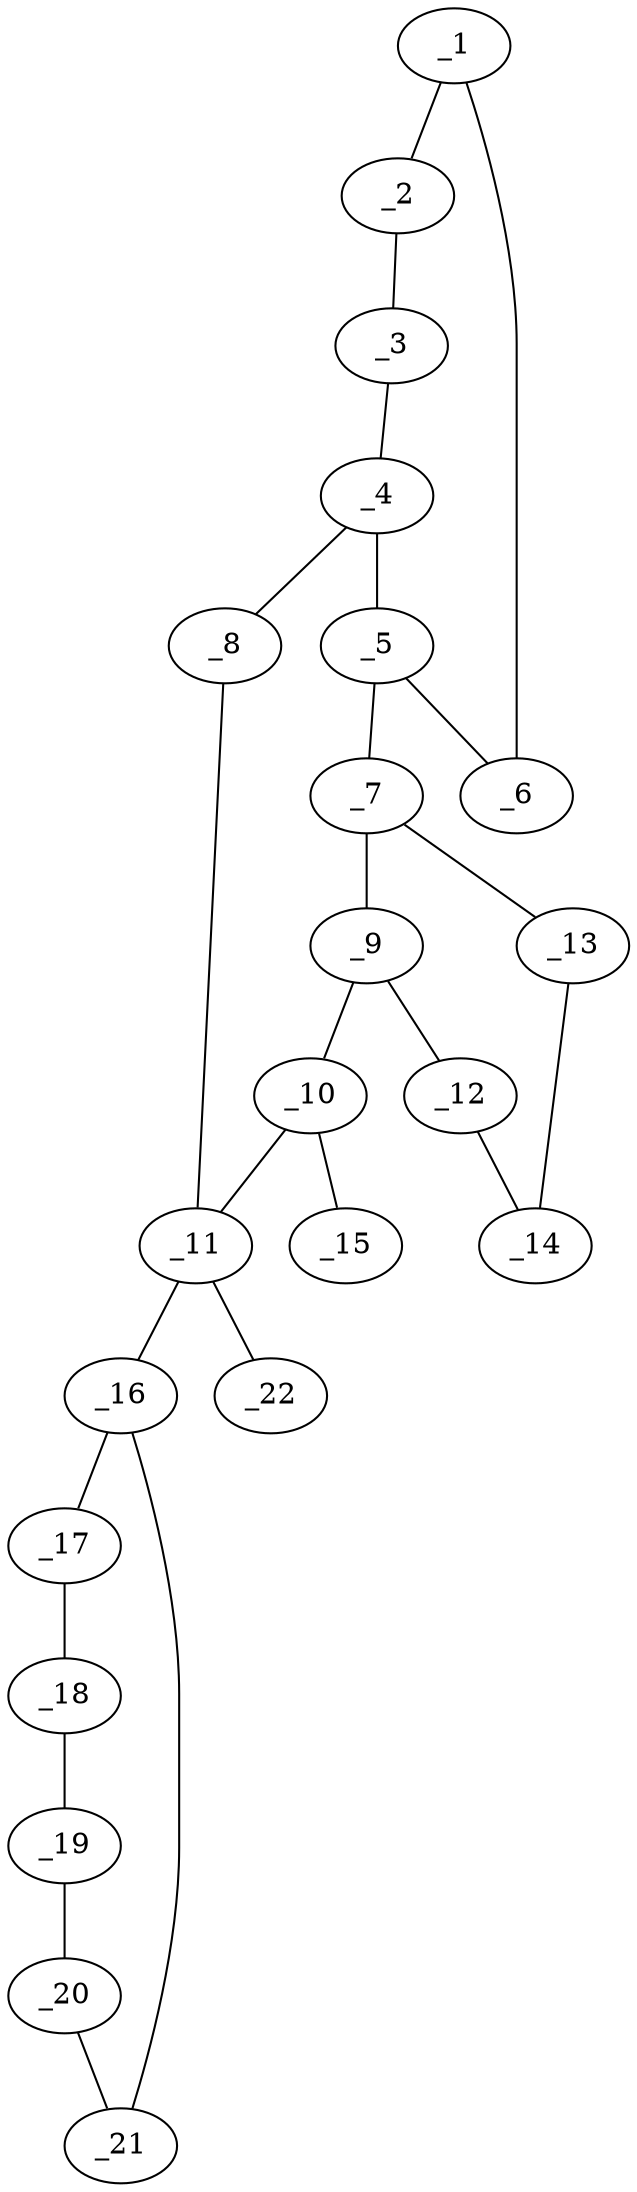 graph molid675282 {
	_1	 [charge=0,
		chem=1,
		symbol="C  ",
		x="2.2225",
		y="-1.58"];
	_2	 [charge=0,
		chem=1,
		symbol="C  ",
		x=2,
		y="-0.6051"];
	_1 -- _2	 [valence=1];
	_6	 [charge=0,
		chem=1,
		symbol="C  ",
		x="3.1781",
		y="-1.8748"];
	_1 -- _6	 [valence=2];
	_3	 [charge=0,
		chem=1,
		symbol="C  ",
		x="2.733",
		y="0.0751"];
	_2 -- _3	 [valence=2];
	_4	 [charge=0,
		chem=1,
		symbol="C  ",
		x="3.6886",
		y="-0.2197"];
	_3 -- _4	 [valence=1];
	_5	 [charge=0,
		chem=1,
		symbol="C  ",
		x="3.9111",
		y="-1.1946"];
	_4 -- _5	 [valence=2];
	_8	 [charge=0,
		chem=2,
		symbol="O  ",
		x="4.3121",
		y="0.5622"];
	_4 -- _8	 [valence=1];
	_5 -- _6	 [valence=1];
	_7	 [charge=0,
		chem=4,
		symbol="N  ",
		x="4.8121",
		y="-1.6285"];
	_5 -- _7	 [valence=1];
	_9	 [charge=0,
		chem=1,
		symbol="C  ",
		x="5.7131",
		y="-1.1946"];
	_7 -- _9	 [valence=1];
	_13	 [charge=0,
		chem=1,
		symbol="C  ",
		x="4.9464",
		y="-2.6194"];
	_7 -- _13	 [valence=1];
	_11	 [charge=0,
		chem=1,
		symbol="C  ",
		x="5.3121",
		y="0.5622"];
	_8 -- _11	 [valence=1];
	_10	 [charge=0,
		chem=1,
		symbol="C  ",
		x="5.9356",
		y="-0.2197"];
	_9 -- _10	 [valence=1];
	_12	 [charge=0,
		chem=1,
		symbol="C  ",
		x="6.4042",
		y="-1.9174"];
	_9 -- _12	 [valence=2];
	_10 -- _11	 [valence=1];
	_15	 [charge=0,
		chem=2,
		symbol="O  ",
		x="6.9105",
		y="0.0029"];
	_10 -- _15	 [valence=2];
	_16	 [charge=0,
		chem=1,
		symbol="C  ",
		x="6.0939",
		y="1.1857"];
	_11 -- _16	 [valence=1];
	_22	 [charge=0,
		chem=1,
		symbol="C  ",
		x="5.3121",
		y="1.5622"];
	_11 -- _22	 [valence=1];
	_14	 [charge=0,
		chem=1,
		symbol="C  ",
		x="5.9303",
		y="-2.798"];
	_12 -- _14	 [valence=1];
	_13 -- _14	 [valence=2];
	_17	 [charge=0,
		chem=1,
		symbol="C  ",
		x="7.0248",
		y="0.8203"];
	_16 -- _17	 [valence=1];
	_21	 [charge=0,
		chem=1,
		symbol="C  ",
		x="5.9449",
		y="2.1745"];
	_16 -- _21	 [valence=2];
	_18	 [charge=0,
		chem=1,
		symbol="C  ",
		x="7.8066",
		y="1.4438"];
	_17 -- _18	 [valence=2];
	_19	 [charge=0,
		chem=1,
		symbol="C  ",
		x="7.6576",
		y="2.4326"];
	_18 -- _19	 [valence=1];
	_20	 [charge=0,
		chem=1,
		symbol="C  ",
		x="6.7267",
		y="2.798"];
	_19 -- _20	 [valence=2];
	_20 -- _21	 [valence=1];
}

